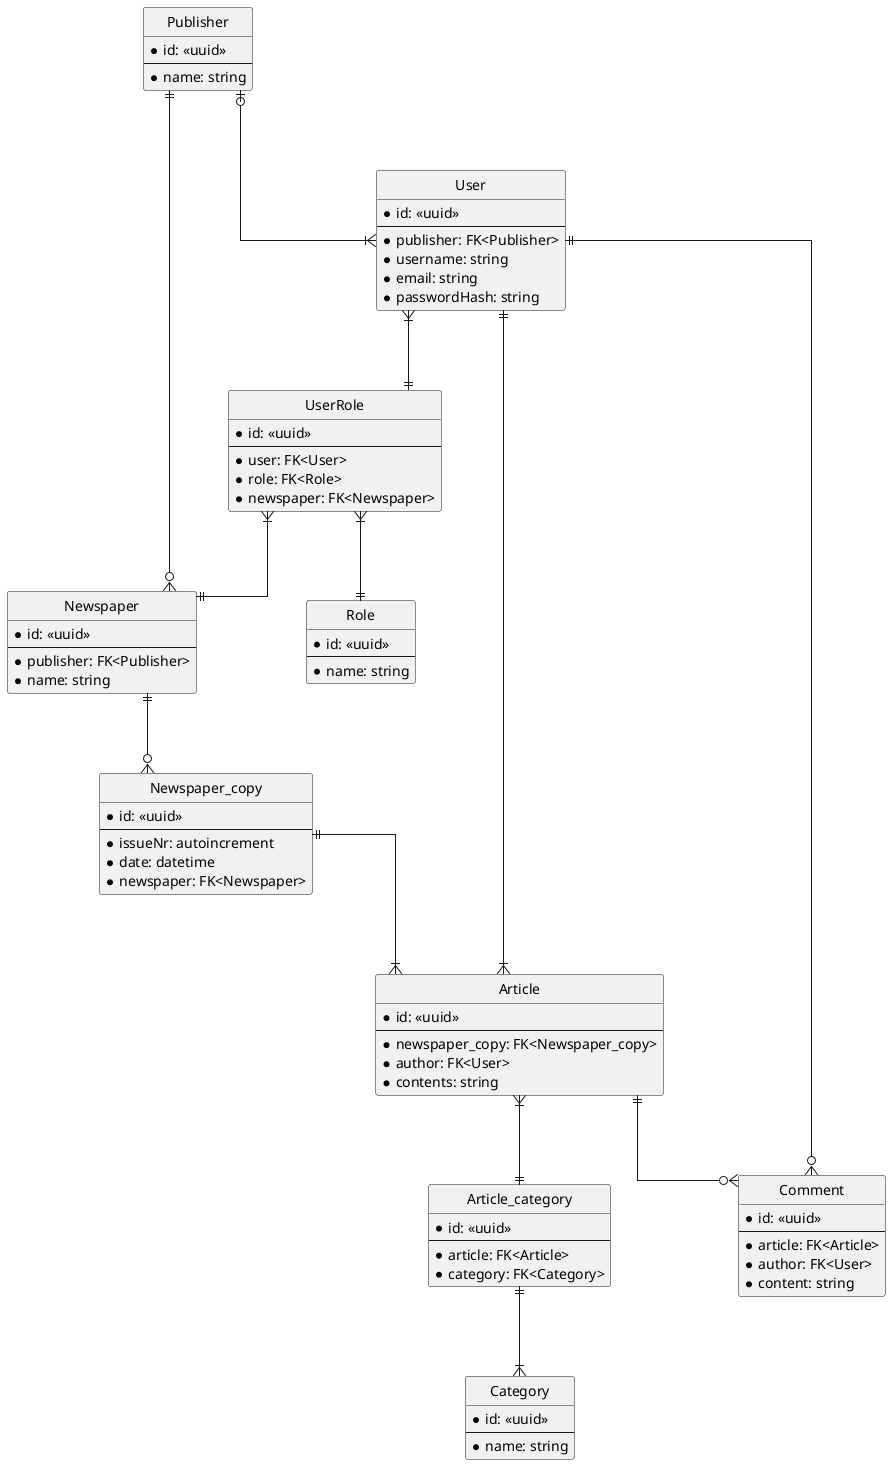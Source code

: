 @startuml entityRelationshipDiagram

' visual style
hide circle

' straight lines
skinparam Linetype ortho
skinparam Nodesep 110
skinparam Ranksep 80

entity User {
    * id: <<uuid>>
    ---
    * publisher: FK<Publisher>
    * username: string
    * email: string
    * passwordHash: string
}

entity Role {
    * id: <<uuid>>
    ---
    * name: string
}

entity UserRole {
    * id: <<uuid>>
    ---
    * user: FK<User>
    * role: FK<Role>
    * newspaper: FK<Newspaper>
}

entity Newspaper { 
    * id: <<uuid>>
    ---
    * publisher: FK<Publisher>
    * name: string
}

entity Newspaper_copy { 
    * id: <<uuid>>
    ---
    * issueNr: autoincrement
    * date: datetime
    * newspaper: FK<Newspaper>
}

entity Article { 
    * id: <<uuid>>
    ---
    * newspaper_copy: FK<Newspaper_copy>
    * author: FK<User>
    * contents: string
}

entity Publisher { 
    * id: <<uuid>>
    ---
    * name: string
}

entity Comment {
    * id: <<uuid>>
    ---
    * article: FK<Article>
    * author: FK<User>
    * content: string
}

entity Category {
    * id: <<uuid>>
    ---
    * name: string
}

entity Article_category { 
    * id: <<uuid>>
    ---
    * article: FK<Article>
    * category: FK<Category>
}

Publisher ||--o{ Newspaper
Publisher |o--|{ User
User }|--|| UserRole
UserRole }|--|| Role
UserRole }|--|| Newspaper
Newspaper ||--o{ Newspaper_copy
Newspaper_copy ||--|{ Article
Article }|--|| Article_category
Article_category ||--|{ Category
Article ||--o{ Comment
Article }|--|| User
Comment }o--|| User

@enduml